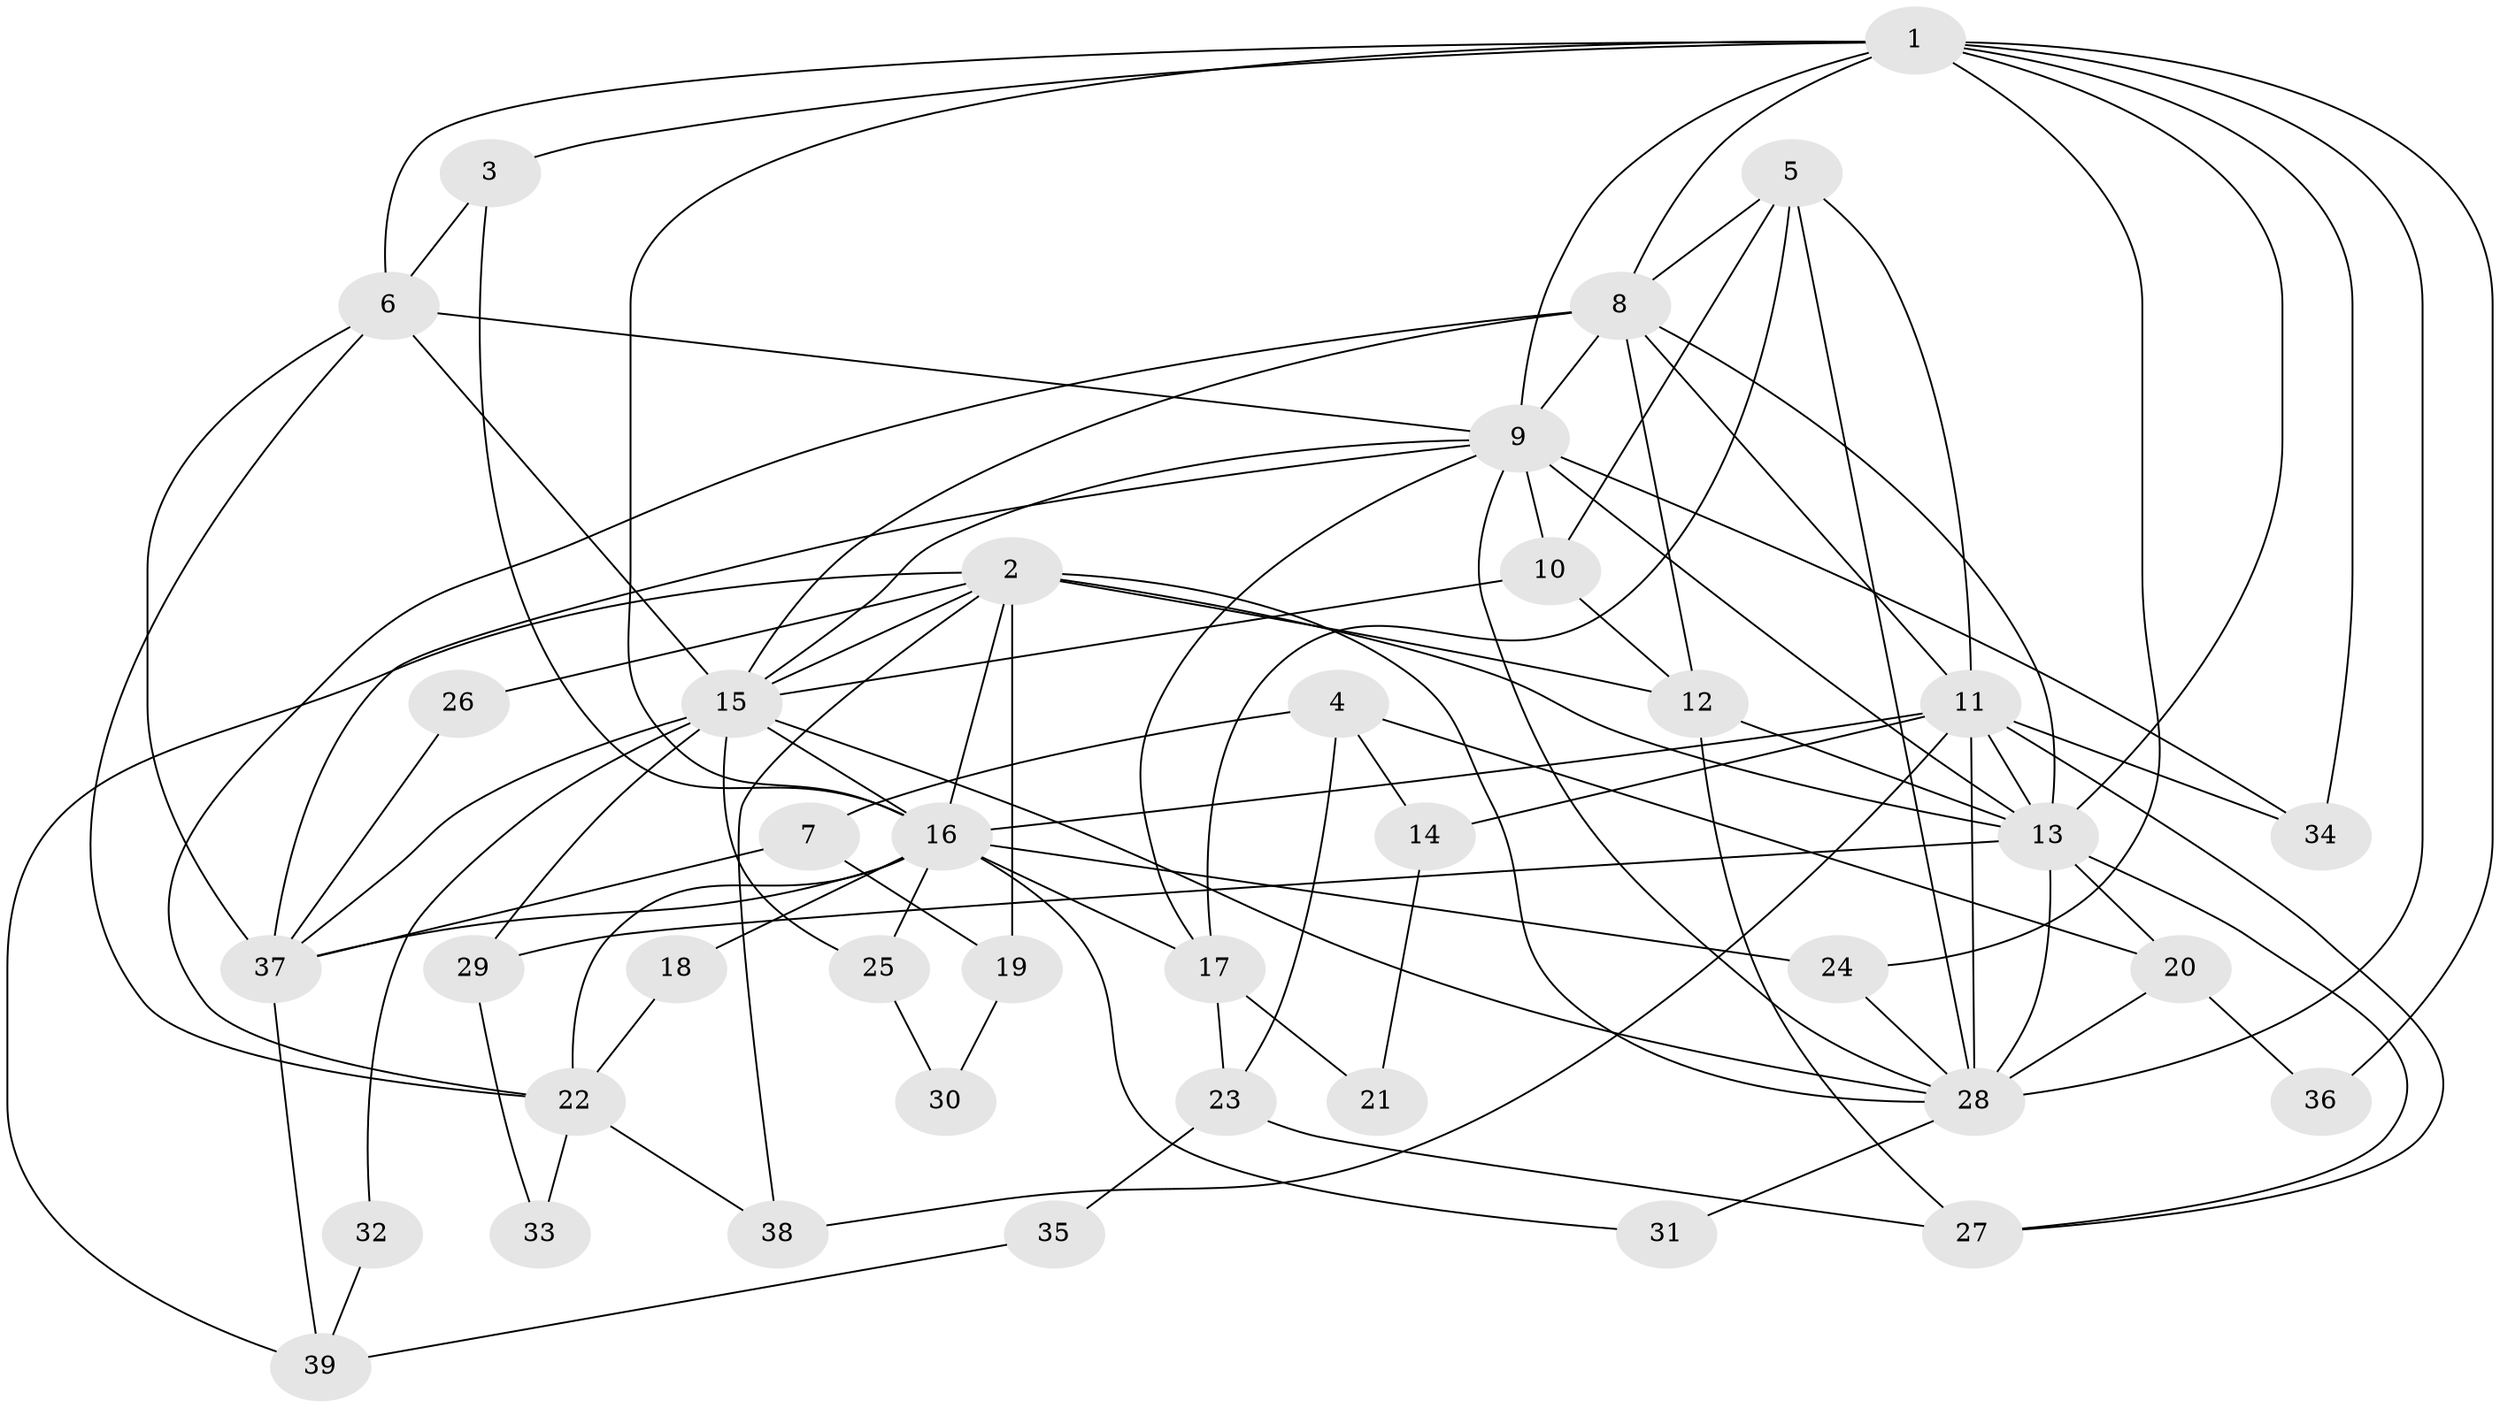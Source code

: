 // original degree distribution, {2: 0.23376623376623376, 6: 0.09090909090909091, 3: 0.18181818181818182, 5: 0.16883116883116883, 4: 0.23376623376623376, 7: 0.07792207792207792, 9: 0.012987012987012988}
// Generated by graph-tools (version 1.1) at 2025/36/03/09/25 02:36:09]
// undirected, 39 vertices, 96 edges
graph export_dot {
graph [start="1"]
  node [color=gray90,style=filled];
  1;
  2;
  3;
  4;
  5;
  6;
  7;
  8;
  9;
  10;
  11;
  12;
  13;
  14;
  15;
  16;
  17;
  18;
  19;
  20;
  21;
  22;
  23;
  24;
  25;
  26;
  27;
  28;
  29;
  30;
  31;
  32;
  33;
  34;
  35;
  36;
  37;
  38;
  39;
  1 -- 3 [weight=1.0];
  1 -- 6 [weight=1.0];
  1 -- 8 [weight=2.0];
  1 -- 9 [weight=2.0];
  1 -- 13 [weight=1.0];
  1 -- 16 [weight=1.0];
  1 -- 24 [weight=1.0];
  1 -- 28 [weight=3.0];
  1 -- 34 [weight=1.0];
  1 -- 36 [weight=1.0];
  2 -- 12 [weight=1.0];
  2 -- 13 [weight=2.0];
  2 -- 15 [weight=2.0];
  2 -- 16 [weight=1.0];
  2 -- 19 [weight=1.0];
  2 -- 26 [weight=1.0];
  2 -- 28 [weight=1.0];
  2 -- 38 [weight=1.0];
  2 -- 39 [weight=1.0];
  3 -- 6 [weight=1.0];
  3 -- 16 [weight=1.0];
  4 -- 7 [weight=1.0];
  4 -- 14 [weight=1.0];
  4 -- 20 [weight=1.0];
  4 -- 23 [weight=1.0];
  5 -- 8 [weight=1.0];
  5 -- 10 [weight=1.0];
  5 -- 11 [weight=1.0];
  5 -- 17 [weight=1.0];
  5 -- 28 [weight=1.0];
  6 -- 9 [weight=1.0];
  6 -- 15 [weight=1.0];
  6 -- 22 [weight=1.0];
  6 -- 37 [weight=1.0];
  7 -- 19 [weight=1.0];
  7 -- 37 [weight=1.0];
  8 -- 9 [weight=1.0];
  8 -- 11 [weight=1.0];
  8 -- 12 [weight=1.0];
  8 -- 13 [weight=1.0];
  8 -- 15 [weight=1.0];
  8 -- 22 [weight=1.0];
  9 -- 10 [weight=2.0];
  9 -- 13 [weight=1.0];
  9 -- 15 [weight=1.0];
  9 -- 17 [weight=1.0];
  9 -- 28 [weight=1.0];
  9 -- 34 [weight=1.0];
  9 -- 37 [weight=1.0];
  10 -- 12 [weight=1.0];
  10 -- 15 [weight=1.0];
  11 -- 13 [weight=2.0];
  11 -- 14 [weight=1.0];
  11 -- 16 [weight=1.0];
  11 -- 27 [weight=1.0];
  11 -- 28 [weight=1.0];
  11 -- 34 [weight=1.0];
  11 -- 38 [weight=1.0];
  12 -- 13 [weight=2.0];
  12 -- 27 [weight=1.0];
  13 -- 20 [weight=2.0];
  13 -- 27 [weight=1.0];
  13 -- 28 [weight=1.0];
  13 -- 29 [weight=1.0];
  14 -- 21 [weight=1.0];
  15 -- 16 [weight=1.0];
  15 -- 25 [weight=3.0];
  15 -- 28 [weight=2.0];
  15 -- 29 [weight=1.0];
  15 -- 32 [weight=1.0];
  15 -- 37 [weight=1.0];
  16 -- 17 [weight=1.0];
  16 -- 18 [weight=1.0];
  16 -- 22 [weight=1.0];
  16 -- 24 [weight=1.0];
  16 -- 25 [weight=1.0];
  16 -- 31 [weight=1.0];
  16 -- 37 [weight=1.0];
  17 -- 21 [weight=1.0];
  17 -- 23 [weight=1.0];
  18 -- 22 [weight=1.0];
  19 -- 30 [weight=1.0];
  20 -- 28 [weight=2.0];
  20 -- 36 [weight=1.0];
  22 -- 33 [weight=1.0];
  22 -- 38 [weight=1.0];
  23 -- 27 [weight=1.0];
  23 -- 35 [weight=1.0];
  24 -- 28 [weight=1.0];
  25 -- 30 [weight=1.0];
  26 -- 37 [weight=1.0];
  28 -- 31 [weight=1.0];
  29 -- 33 [weight=1.0];
  32 -- 39 [weight=1.0];
  35 -- 39 [weight=1.0];
  37 -- 39 [weight=1.0];
}

